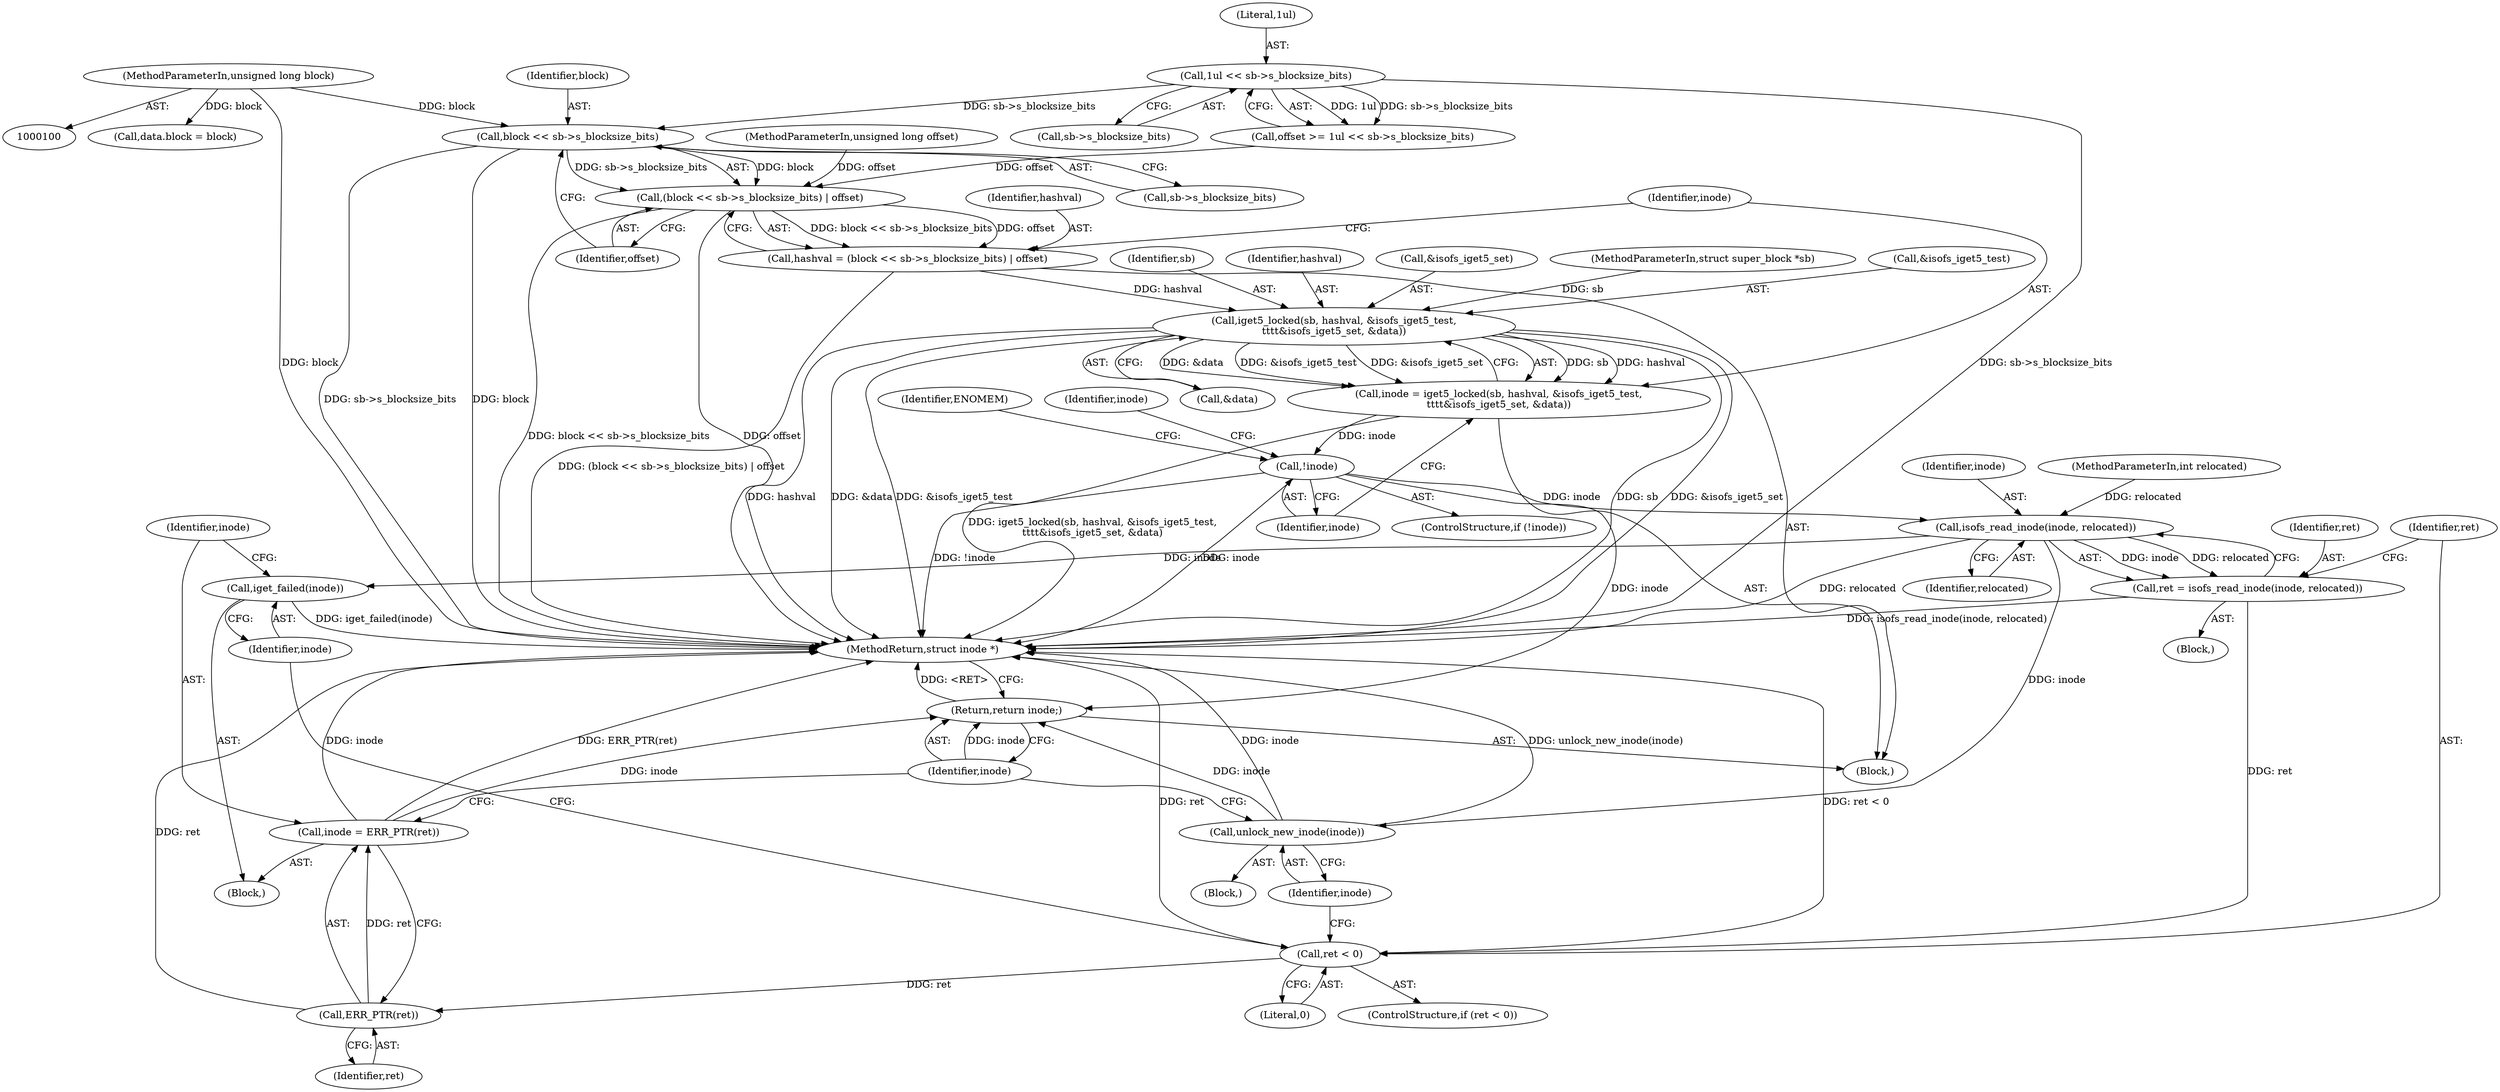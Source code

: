 digraph "0_linux_410dd3cf4c9b36f27ed4542ee18b1af5e68645a4@pointer" {
"1000135" [label="(Call,block << sb->s_blocksize_bits)"];
"1000102" [label="(MethodParameterIn,unsigned long block)"];
"1000113" [label="(Call,1ul << sb->s_blocksize_bits)"];
"1000134" [label="(Call,(block << sb->s_blocksize_bits) | offset)"];
"1000132" [label="(Call,hashval = (block << sb->s_blocksize_bits) | offset)"];
"1000143" [label="(Call,iget5_locked(sb, hashval, &isofs_iget5_test,\n\t\t\t\t&isofs_iget5_set, &data))"];
"1000141" [label="(Call,inode = iget5_locked(sb, hashval, &isofs_iget5_test,\n\t\t\t\t&isofs_iget5_set, &data))"];
"1000153" [label="(Call,!inode)"];
"1000168" [label="(Call,isofs_read_inode(inode, relocated))"];
"1000166" [label="(Call,ret = isofs_read_inode(inode, relocated))"];
"1000172" [label="(Call,ret < 0)"];
"1000180" [label="(Call,ERR_PTR(ret))"];
"1000178" [label="(Call,inode = ERR_PTR(ret))"];
"1000186" [label="(Return,return inode;)"];
"1000176" [label="(Call,iget_failed(inode))"];
"1000184" [label="(Call,unlock_new_inode(inode))"];
"1000170" [label="(Identifier,relocated)"];
"1000165" [label="(Block,)"];
"1000104" [label="(MethodParameterIn,int relocated)"];
"1000183" [label="(Block,)"];
"1000153" [label="(Call,!inode)"];
"1000141" [label="(Call,inode = iget5_locked(sb, hashval, &isofs_iget5_test,\n\t\t\t\t&isofs_iget5_set, &data))"];
"1000137" [label="(Call,sb->s_blocksize_bits)"];
"1000180" [label="(Call,ERR_PTR(ret))"];
"1000175" [label="(Block,)"];
"1000173" [label="(Identifier,ret)"];
"1000176" [label="(Call,iget_failed(inode))"];
"1000177" [label="(Identifier,inode)"];
"1000122" [label="(Call,data.block = block)"];
"1000146" [label="(Call,&isofs_iget5_test)"];
"1000136" [label="(Identifier,block)"];
"1000150" [label="(Call,&data)"];
"1000144" [label="(Identifier,sb)"];
"1000114" [label="(Literal,1ul)"];
"1000179" [label="(Identifier,inode)"];
"1000145" [label="(Identifier,hashval)"];
"1000166" [label="(Call,ret = isofs_read_inode(inode, relocated))"];
"1000158" [label="(Identifier,ENOMEM)"];
"1000152" [label="(ControlStructure,if (!inode))"];
"1000154" [label="(Identifier,inode)"];
"1000181" [label="(Identifier,ret)"];
"1000167" [label="(Identifier,ret)"];
"1000188" [label="(MethodReturn,struct inode *)"];
"1000174" [label="(Literal,0)"];
"1000103" [label="(MethodParameterIn,unsigned long offset)"];
"1000187" [label="(Identifier,inode)"];
"1000148" [label="(Call,&isofs_iget5_set)"];
"1000162" [label="(Identifier,inode)"];
"1000113" [label="(Call,1ul << sb->s_blocksize_bits)"];
"1000184" [label="(Call,unlock_new_inode(inode))"];
"1000178" [label="(Call,inode = ERR_PTR(ret))"];
"1000142" [label="(Identifier,inode)"];
"1000185" [label="(Identifier,inode)"];
"1000169" [label="(Identifier,inode)"];
"1000140" [label="(Identifier,offset)"];
"1000134" [label="(Call,(block << sb->s_blocksize_bits) | offset)"];
"1000115" [label="(Call,sb->s_blocksize_bits)"];
"1000132" [label="(Call,hashval = (block << sb->s_blocksize_bits) | offset)"];
"1000143" [label="(Call,iget5_locked(sb, hashval, &isofs_iget5_test,\n\t\t\t\t&isofs_iget5_set, &data))"];
"1000133" [label="(Identifier,hashval)"];
"1000102" [label="(MethodParameterIn,unsigned long block)"];
"1000171" [label="(ControlStructure,if (ret < 0))"];
"1000101" [label="(MethodParameterIn,struct super_block *sb)"];
"1000168" [label="(Call,isofs_read_inode(inode, relocated))"];
"1000111" [label="(Call,offset >= 1ul << sb->s_blocksize_bits)"];
"1000186" [label="(Return,return inode;)"];
"1000172" [label="(Call,ret < 0)"];
"1000105" [label="(Block,)"];
"1000135" [label="(Call,block << sb->s_blocksize_bits)"];
"1000135" -> "1000134"  [label="AST: "];
"1000135" -> "1000137"  [label="CFG: "];
"1000136" -> "1000135"  [label="AST: "];
"1000137" -> "1000135"  [label="AST: "];
"1000140" -> "1000135"  [label="CFG: "];
"1000135" -> "1000188"  [label="DDG: sb->s_blocksize_bits"];
"1000135" -> "1000188"  [label="DDG: block"];
"1000135" -> "1000134"  [label="DDG: block"];
"1000135" -> "1000134"  [label="DDG: sb->s_blocksize_bits"];
"1000102" -> "1000135"  [label="DDG: block"];
"1000113" -> "1000135"  [label="DDG: sb->s_blocksize_bits"];
"1000102" -> "1000100"  [label="AST: "];
"1000102" -> "1000188"  [label="DDG: block"];
"1000102" -> "1000122"  [label="DDG: block"];
"1000113" -> "1000111"  [label="AST: "];
"1000113" -> "1000115"  [label="CFG: "];
"1000114" -> "1000113"  [label="AST: "];
"1000115" -> "1000113"  [label="AST: "];
"1000111" -> "1000113"  [label="CFG: "];
"1000113" -> "1000188"  [label="DDG: sb->s_blocksize_bits"];
"1000113" -> "1000111"  [label="DDG: 1ul"];
"1000113" -> "1000111"  [label="DDG: sb->s_blocksize_bits"];
"1000134" -> "1000132"  [label="AST: "];
"1000134" -> "1000140"  [label="CFG: "];
"1000140" -> "1000134"  [label="AST: "];
"1000132" -> "1000134"  [label="CFG: "];
"1000134" -> "1000188"  [label="DDG: offset"];
"1000134" -> "1000188"  [label="DDG: block << sb->s_blocksize_bits"];
"1000134" -> "1000132"  [label="DDG: block << sb->s_blocksize_bits"];
"1000134" -> "1000132"  [label="DDG: offset"];
"1000103" -> "1000134"  [label="DDG: offset"];
"1000111" -> "1000134"  [label="DDG: offset"];
"1000132" -> "1000105"  [label="AST: "];
"1000133" -> "1000132"  [label="AST: "];
"1000142" -> "1000132"  [label="CFG: "];
"1000132" -> "1000188"  [label="DDG: (block << sb->s_blocksize_bits) | offset"];
"1000132" -> "1000143"  [label="DDG: hashval"];
"1000143" -> "1000141"  [label="AST: "];
"1000143" -> "1000150"  [label="CFG: "];
"1000144" -> "1000143"  [label="AST: "];
"1000145" -> "1000143"  [label="AST: "];
"1000146" -> "1000143"  [label="AST: "];
"1000148" -> "1000143"  [label="AST: "];
"1000150" -> "1000143"  [label="AST: "];
"1000141" -> "1000143"  [label="CFG: "];
"1000143" -> "1000188"  [label="DDG: &isofs_iget5_test"];
"1000143" -> "1000188"  [label="DDG: sb"];
"1000143" -> "1000188"  [label="DDG: &isofs_iget5_set"];
"1000143" -> "1000188"  [label="DDG: hashval"];
"1000143" -> "1000188"  [label="DDG: &data"];
"1000143" -> "1000141"  [label="DDG: sb"];
"1000143" -> "1000141"  [label="DDG: hashval"];
"1000143" -> "1000141"  [label="DDG: &data"];
"1000143" -> "1000141"  [label="DDG: &isofs_iget5_test"];
"1000143" -> "1000141"  [label="DDG: &isofs_iget5_set"];
"1000101" -> "1000143"  [label="DDG: sb"];
"1000141" -> "1000105"  [label="AST: "];
"1000142" -> "1000141"  [label="AST: "];
"1000154" -> "1000141"  [label="CFG: "];
"1000141" -> "1000188"  [label="DDG: iget5_locked(sb, hashval, &isofs_iget5_test,\n\t\t\t\t&isofs_iget5_set, &data)"];
"1000141" -> "1000153"  [label="DDG: inode"];
"1000153" -> "1000152"  [label="AST: "];
"1000153" -> "1000154"  [label="CFG: "];
"1000154" -> "1000153"  [label="AST: "];
"1000158" -> "1000153"  [label="CFG: "];
"1000162" -> "1000153"  [label="CFG: "];
"1000153" -> "1000188"  [label="DDG: inode"];
"1000153" -> "1000188"  [label="DDG: !inode"];
"1000153" -> "1000168"  [label="DDG: inode"];
"1000153" -> "1000186"  [label="DDG: inode"];
"1000168" -> "1000166"  [label="AST: "];
"1000168" -> "1000170"  [label="CFG: "];
"1000169" -> "1000168"  [label="AST: "];
"1000170" -> "1000168"  [label="AST: "];
"1000166" -> "1000168"  [label="CFG: "];
"1000168" -> "1000188"  [label="DDG: relocated"];
"1000168" -> "1000166"  [label="DDG: inode"];
"1000168" -> "1000166"  [label="DDG: relocated"];
"1000104" -> "1000168"  [label="DDG: relocated"];
"1000168" -> "1000176"  [label="DDG: inode"];
"1000168" -> "1000184"  [label="DDG: inode"];
"1000166" -> "1000165"  [label="AST: "];
"1000167" -> "1000166"  [label="AST: "];
"1000173" -> "1000166"  [label="CFG: "];
"1000166" -> "1000188"  [label="DDG: isofs_read_inode(inode, relocated)"];
"1000166" -> "1000172"  [label="DDG: ret"];
"1000172" -> "1000171"  [label="AST: "];
"1000172" -> "1000174"  [label="CFG: "];
"1000173" -> "1000172"  [label="AST: "];
"1000174" -> "1000172"  [label="AST: "];
"1000177" -> "1000172"  [label="CFG: "];
"1000185" -> "1000172"  [label="CFG: "];
"1000172" -> "1000188"  [label="DDG: ret < 0"];
"1000172" -> "1000188"  [label="DDG: ret"];
"1000172" -> "1000180"  [label="DDG: ret"];
"1000180" -> "1000178"  [label="AST: "];
"1000180" -> "1000181"  [label="CFG: "];
"1000181" -> "1000180"  [label="AST: "];
"1000178" -> "1000180"  [label="CFG: "];
"1000180" -> "1000188"  [label="DDG: ret"];
"1000180" -> "1000178"  [label="DDG: ret"];
"1000178" -> "1000175"  [label="AST: "];
"1000179" -> "1000178"  [label="AST: "];
"1000187" -> "1000178"  [label="CFG: "];
"1000178" -> "1000188"  [label="DDG: inode"];
"1000178" -> "1000188"  [label="DDG: ERR_PTR(ret)"];
"1000178" -> "1000186"  [label="DDG: inode"];
"1000186" -> "1000105"  [label="AST: "];
"1000186" -> "1000187"  [label="CFG: "];
"1000187" -> "1000186"  [label="AST: "];
"1000188" -> "1000186"  [label="CFG: "];
"1000186" -> "1000188"  [label="DDG: <RET>"];
"1000187" -> "1000186"  [label="DDG: inode"];
"1000184" -> "1000186"  [label="DDG: inode"];
"1000176" -> "1000175"  [label="AST: "];
"1000176" -> "1000177"  [label="CFG: "];
"1000177" -> "1000176"  [label="AST: "];
"1000179" -> "1000176"  [label="CFG: "];
"1000176" -> "1000188"  [label="DDG: iget_failed(inode)"];
"1000184" -> "1000183"  [label="AST: "];
"1000184" -> "1000185"  [label="CFG: "];
"1000185" -> "1000184"  [label="AST: "];
"1000187" -> "1000184"  [label="CFG: "];
"1000184" -> "1000188"  [label="DDG: inode"];
"1000184" -> "1000188"  [label="DDG: unlock_new_inode(inode)"];
}
